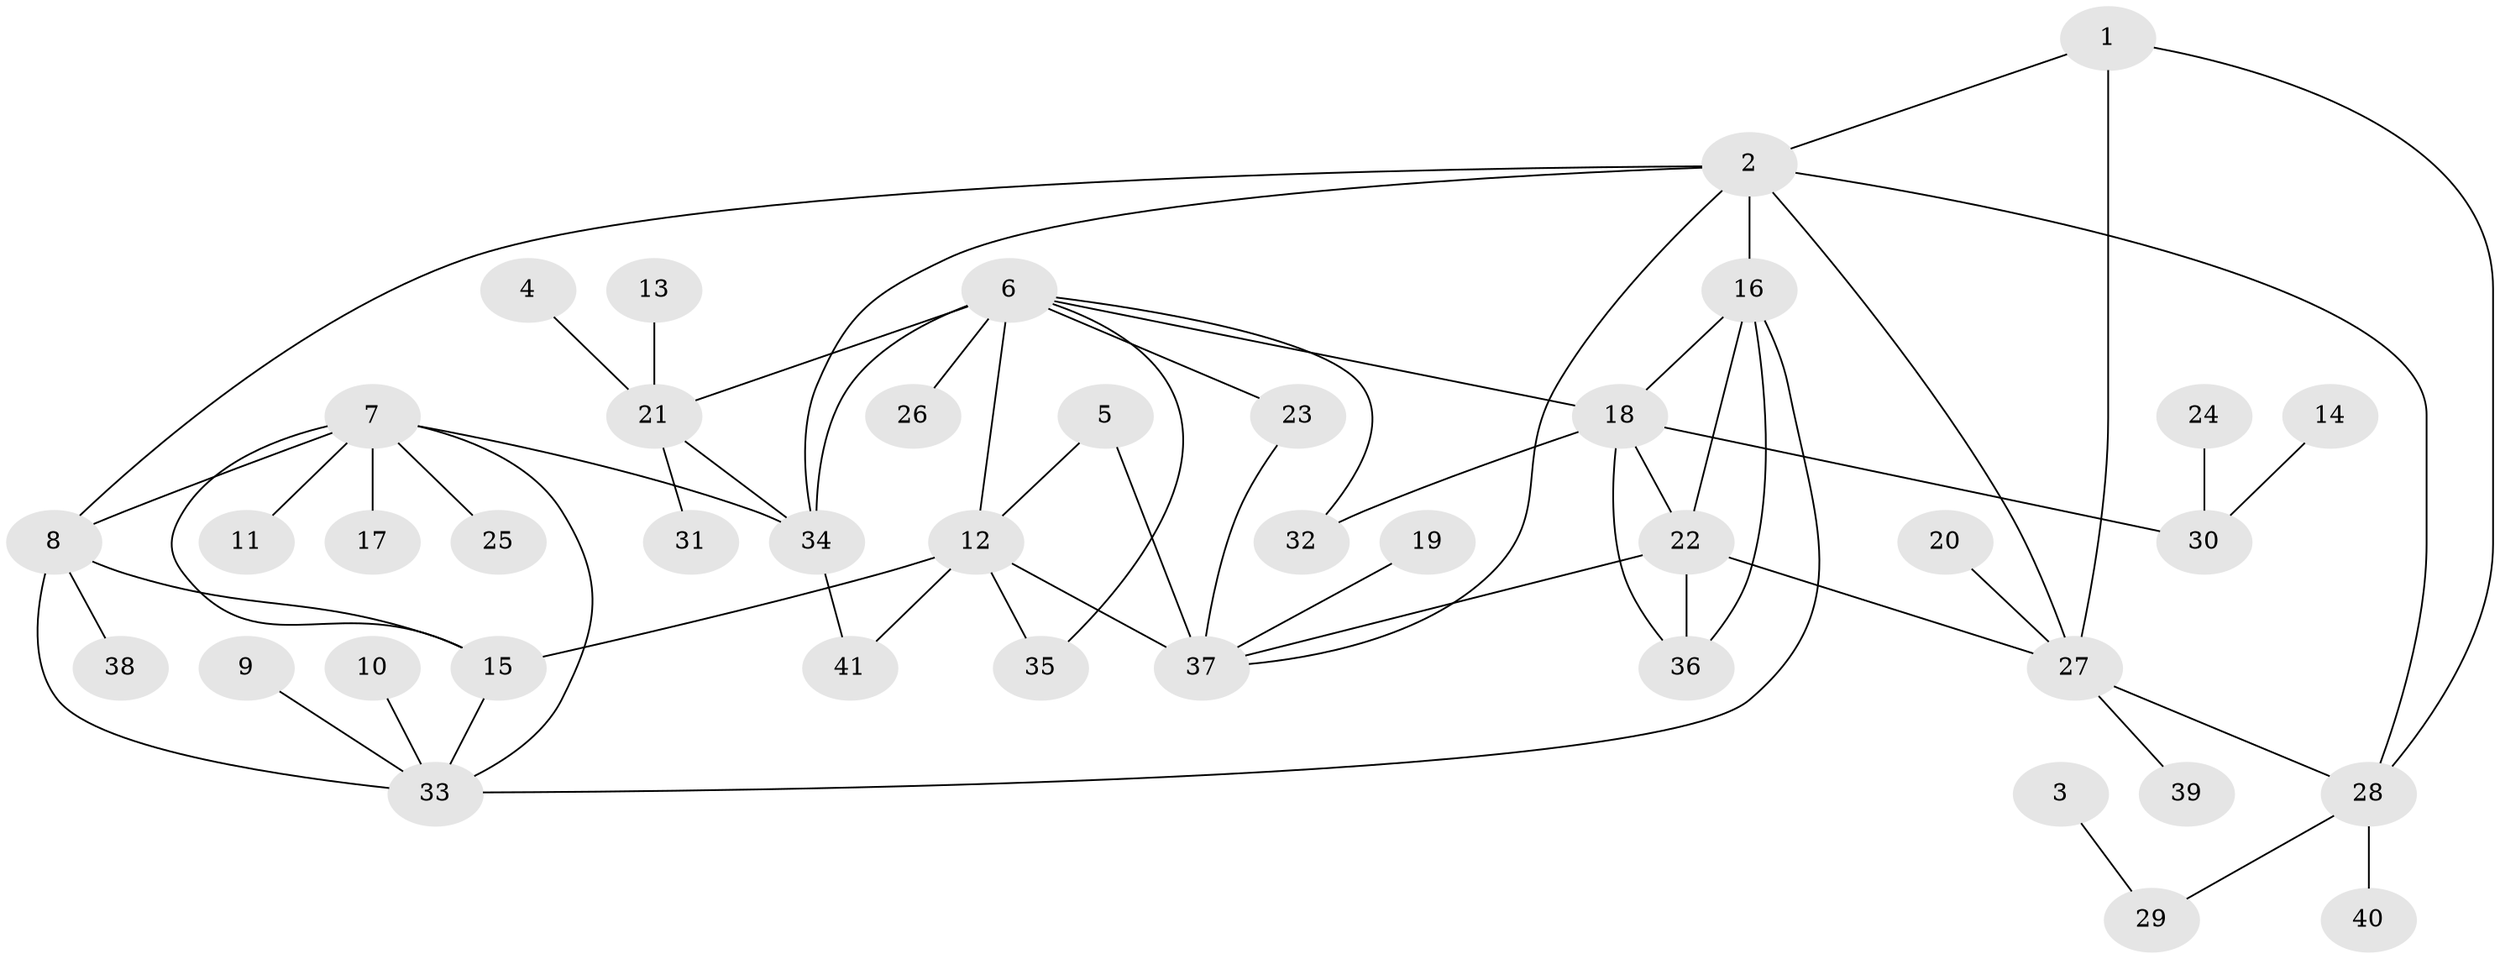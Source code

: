// original degree distribution, {7: 0.06097560975609756, 8: 0.04878048780487805, 3: 0.07317073170731707, 9: 0.024390243902439025, 4: 0.04878048780487805, 6: 0.012195121951219513, 5: 0.036585365853658534, 11: 0.012195121951219513, 1: 0.5975609756097561, 2: 0.08536585365853659}
// Generated by graph-tools (version 1.1) at 2025/02/03/09/25 03:02:45]
// undirected, 41 vertices, 62 edges
graph export_dot {
graph [start="1"]
  node [color=gray90,style=filled];
  1;
  2;
  3;
  4;
  5;
  6;
  7;
  8;
  9;
  10;
  11;
  12;
  13;
  14;
  15;
  16;
  17;
  18;
  19;
  20;
  21;
  22;
  23;
  24;
  25;
  26;
  27;
  28;
  29;
  30;
  31;
  32;
  33;
  34;
  35;
  36;
  37;
  38;
  39;
  40;
  41;
  1 -- 2 [weight=1.0];
  1 -- 27 [weight=1.0];
  1 -- 28 [weight=1.0];
  2 -- 8 [weight=1.0];
  2 -- 16 [weight=1.0];
  2 -- 27 [weight=1.0];
  2 -- 28 [weight=1.0];
  2 -- 34 [weight=1.0];
  2 -- 37 [weight=1.0];
  3 -- 29 [weight=1.0];
  4 -- 21 [weight=1.0];
  5 -- 12 [weight=1.0];
  5 -- 37 [weight=2.0];
  6 -- 12 [weight=1.0];
  6 -- 18 [weight=1.0];
  6 -- 21 [weight=2.0];
  6 -- 23 [weight=1.0];
  6 -- 26 [weight=1.0];
  6 -- 32 [weight=1.0];
  6 -- 34 [weight=1.0];
  6 -- 35 [weight=1.0];
  7 -- 8 [weight=1.0];
  7 -- 11 [weight=1.0];
  7 -- 15 [weight=1.0];
  7 -- 17 [weight=1.0];
  7 -- 25 [weight=1.0];
  7 -- 33 [weight=1.0];
  7 -- 34 [weight=1.0];
  8 -- 15 [weight=1.0];
  8 -- 33 [weight=1.0];
  8 -- 38 [weight=1.0];
  9 -- 33 [weight=1.0];
  10 -- 33 [weight=1.0];
  12 -- 15 [weight=1.0];
  12 -- 35 [weight=1.0];
  12 -- 37 [weight=2.0];
  12 -- 41 [weight=1.0];
  13 -- 21 [weight=1.0];
  14 -- 30 [weight=1.0];
  15 -- 33 [weight=1.0];
  16 -- 18 [weight=1.0];
  16 -- 22 [weight=1.0];
  16 -- 33 [weight=1.0];
  16 -- 36 [weight=1.0];
  18 -- 22 [weight=1.0];
  18 -- 30 [weight=1.0];
  18 -- 32 [weight=1.0];
  18 -- 36 [weight=1.0];
  19 -- 37 [weight=1.0];
  20 -- 27 [weight=1.0];
  21 -- 31 [weight=1.0];
  21 -- 34 [weight=2.0];
  22 -- 27 [weight=1.0];
  22 -- 36 [weight=1.0];
  22 -- 37 [weight=1.0];
  23 -- 37 [weight=1.0];
  24 -- 30 [weight=1.0];
  27 -- 28 [weight=1.0];
  27 -- 39 [weight=1.0];
  28 -- 29 [weight=1.0];
  28 -- 40 [weight=1.0];
  34 -- 41 [weight=1.0];
}
